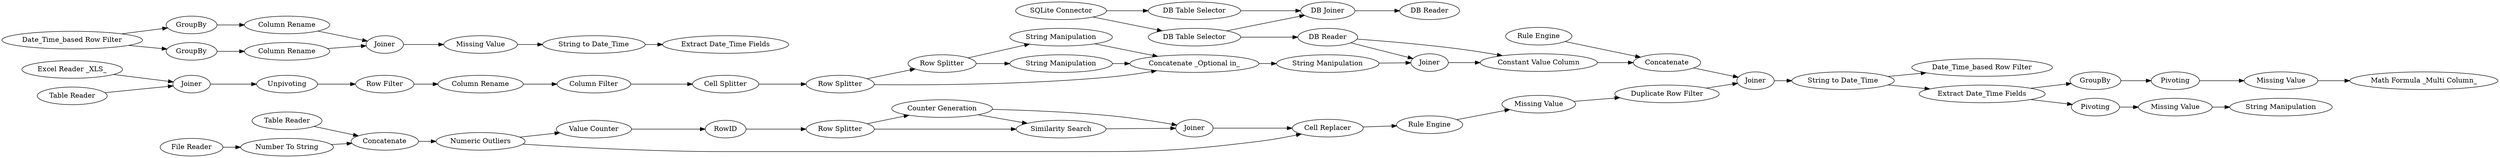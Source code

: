 digraph {
	"-2665938188219361654_300" [label="Number To String"]
	"-2541466149300991933_281" [label="DB Joiner"]
	"5748821335982817902_307" [label="Row Splitter"]
	"5748821335982817902_276" [label="Missing Value"]
	"-5734359320798138342_161" [label="Cell Splitter"]
	"-2665938188219361654_284" [label="File Reader"]
	"-2541466149300991933_278" [label="SQLite Connector"]
	"-5289653739517803555_250" [label="Date_Time_based Row Filter"]
	"842693105431052404_286" [label="Excel Reader _XLS_"]
	"-5285556092350642912_295" [label=Joiner]
	"-5734359320798138342_165" [label="String Manipulation"]
	"-5285556092350642912_297" [label=Joiner]
	"-5734359320798138342_163" [label="Row Splitter"]
	"-7622581825905935730_273" [label="Math Formula _Multi Column_"]
	"-7622581825905935730_235" [label="Missing Value"]
	"-7622581825905935730_241" [label="String to Date_Time"]
	"-7469285586576698993_195" [label="Column Rename"]
	"-7469285586576698993_220" [label="Row Filter"]
	"842693105431052404_285" [label="Table Reader"]
	"5748821335982817902_309" [label="Counter Generation"]
	"-2541466149300991933_283" [label="DB Reader"]
	"-7622581825905935730_304" [label="String Manipulation"]
	"-4585024060589276939_296" [label=Concatenate]
	"-7622581825905935730_267" [label="Column Rename"]
	"5748821335982817902_301" [label="Rule Engine"]
	"5748821335982817902_192" [label=Joiner]
	"-5734359320798138342_162" [label="Row Splitter"]
	"-7622581825905935730_223" [label="Extract Date_Time Fields"]
	"-2541466149300991933_280" [label="DB Table Selector"]
	"-7622581825905935730_260" [label="String to Date_Time"]
	"-7622581825905935730_261" [label="Extract Date_Time Fields"]
	"-7622581825905935730_271" [label=Pivoting]
	"-5734359320798138342_168" [label="String Manipulation"]
	"-2541466149300991933_282" [label="DB Reader"]
	"-7622581825905935730_251" [label=GroupBy]
	"-2541466149300991933_279" [label="DB Table Selector"]
	"5748821335982817902_291" [label="Value Counter"]
	"-7622581825905935730_254" [label=Joiner]
	"-7469285586576698993_221" [label="Column Filter"]
	"-7622581825905935730_270" [label=GroupBy]
	"-2665938188219361654_288" [label="Table Reader"]
	"-5734359320798138342_166" [label="Concatenate _Optional in_"]
	"-7622581825905935730_255" [label="Missing Value"]
	"-5289653739517803555_253" [label="Date_Time_based Row Filter"]
	"-5734359320798138342_167" [label="String Manipulation"]
	"5748821335982817902_269" [label="Numeric Outliers"]
	"-7622581825905935730_233" [label=Pivoting]
	"842693105431052404_287" [label=Joiner]
	"-7622581825905935730_272" [label="Missing Value"]
	"-4585024060589276939_232" [label="Rule Engine"]
	"5748821335982817902_299" [label="Duplicate Row Filter"]
	"-7469285586576698993_219" [label=Unpivoting]
	"5748821335982817902_176" [label="Cell Replacer"]
	"-2665938188219361654_289" [label=Concatenate]
	"-7622581825905935730_266" [label="Column Rename"]
	"5748821335982817902_187" [label="Similarity Search"]
	"-4585024060589276939_231" [label="Constant Value Column"]
	"5748821335982817902_293" [label=RowID]
	"-7622581825905935730_252" [label=GroupBy]
	"-2541466149300991933_279" -> "-2541466149300991933_281"
	"-7622581825905935730_260" -> "-7622581825905935730_261"
	"-5285556092350642912_295" -> "-4585024060589276939_231"
	"-7622581825905935730_223" -> "-7622581825905935730_270"
	"-5734359320798138342_163" -> "-5734359320798138342_165"
	"-4585024060589276939_231" -> "-4585024060589276939_296"
	"-4585024060589276939_296" -> "-5285556092350642912_297"
	"5748821335982817902_293" -> "5748821335982817902_307"
	"-5734359320798138342_163" -> "-5734359320798138342_167"
	"-5734359320798138342_162" -> "-5734359320798138342_163"
	"-7622581825905935730_235" -> "-7622581825905935730_304"
	"-2541466149300991933_283" -> "-4585024060589276939_231"
	"-7469285586576698993_195" -> "-7469285586576698993_221"
	"-5734359320798138342_162" -> "-5734359320798138342_166"
	"5748821335982817902_307" -> "5748821335982817902_309"
	"-7622581825905935730_255" -> "-7622581825905935730_260"
	"-7622581825905935730_266" -> "-7622581825905935730_254"
	"-2541466149300991933_283" -> "-5285556092350642912_295"
	"-2665938188219361654_300" -> "-2665938188219361654_289"
	"-2665938188219361654_288" -> "-2665938188219361654_289"
	"-7622581825905935730_271" -> "-7622581825905935730_272"
	"-7622581825905935730_223" -> "-7622581825905935730_233"
	"-5734359320798138342_165" -> "-5734359320798138342_166"
	"5748821335982817902_309" -> "5748821335982817902_192"
	"-2541466149300991933_280" -> "-2541466149300991933_281"
	"5748821335982817902_269" -> "5748821335982817902_291"
	"-7622581825905935730_272" -> "-7622581825905935730_273"
	"-2541466149300991933_281" -> "-2541466149300991933_282"
	"5748821335982817902_291" -> "5748821335982817902_293"
	"-5289653739517803555_253" -> "-7622581825905935730_252"
	"-4585024060589276939_232" -> "-4585024060589276939_296"
	"-7622581825905935730_254" -> "-7622581825905935730_255"
	"5748821335982817902_276" -> "5748821335982817902_299"
	"-5734359320798138342_167" -> "-5734359320798138342_166"
	"-2665938188219361654_284" -> "-2665938188219361654_300"
	"-7622581825905935730_270" -> "-7622581825905935730_271"
	"-7622581825905935730_241" -> "-5289653739517803555_250"
	"-7469285586576698993_220" -> "-7469285586576698993_195"
	"-7622581825905935730_233" -> "-7622581825905935730_235"
	"5748821335982817902_192" -> "5748821335982817902_176"
	"-5289653739517803555_253" -> "-7622581825905935730_251"
	"-5734359320798138342_161" -> "-5734359320798138342_162"
	"5748821335982817902_307" -> "5748821335982817902_187"
	"-2665938188219361654_289" -> "5748821335982817902_269"
	"5748821335982817902_269" -> "5748821335982817902_176"
	"5748821335982817902_187" -> "5748821335982817902_192"
	"-7469285586576698993_219" -> "-7469285586576698993_220"
	"5748821335982817902_309" -> "5748821335982817902_187"
	"5748821335982817902_301" -> "5748821335982817902_276"
	"-5734359320798138342_166" -> "-5734359320798138342_168"
	"842693105431052404_286" -> "842693105431052404_287"
	"-5734359320798138342_168" -> "-5285556092350642912_295"
	"-7622581825905935730_251" -> "-7622581825905935730_266"
	"-7469285586576698993_221" -> "-5734359320798138342_161"
	"-7622581825905935730_241" -> "-7622581825905935730_223"
	"5748821335982817902_176" -> "5748821335982817902_301"
	"-2541466149300991933_278" -> "-2541466149300991933_280"
	"5748821335982817902_299" -> "-5285556092350642912_297"
	"-5285556092350642912_297" -> "-7622581825905935730_241"
	"-7622581825905935730_252" -> "-7622581825905935730_267"
	"-2541466149300991933_278" -> "-2541466149300991933_279"
	"-2541466149300991933_279" -> "-2541466149300991933_283"
	"842693105431052404_285" -> "842693105431052404_287"
	"-7622581825905935730_267" -> "-7622581825905935730_254"
	"842693105431052404_287" -> "-7469285586576698993_219"
	rankdir=LR
}

